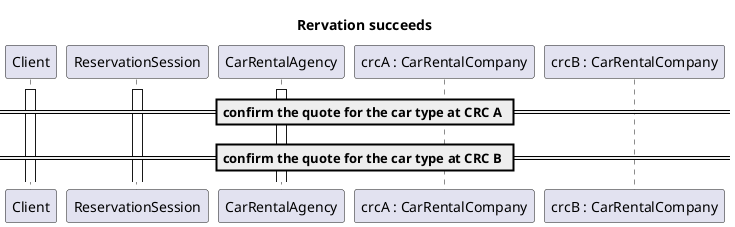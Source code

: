 @startuml
title "Rervation succeeds"

participant Client
participant ReservationSession
participant CarRentalAgency
participant "crcA : CarRentalCompany" as CarRentalCompanyA
participant "crcB : CarRentalCompany" as CarRentalCompanyB


activate Client
activate ReservationSession
activate CarRentalAgency

== confirm the quote for the car type at CRC A ==


== confirm the quote for the car type at CRC B ==




@enduml
